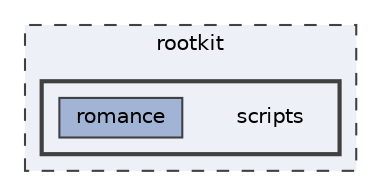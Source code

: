 digraph "scripts"
{
 // INTERACTIVE_SVG=YES
 // LATEX_PDF_SIZE
  bgcolor="transparent";
  edge [fontname=Helvetica,fontsize=10,labelfontname=Helvetica,labelfontsize=10];
  node [fontname=Helvetica,fontsize=10,shape=box,height=0.2,width=0.4];
  compound=true
  subgraph clusterdir_402360ec4962a67b7aff3737317d7e9a {
    graph [ bgcolor="#edf0f7", pencolor="grey25", label="rootkit", fontname=Helvetica,fontsize=10 style="filled,dashed", URL="dir_402360ec4962a67b7aff3737317d7e9a.html",tooltip=""]
  subgraph clusterdir_59649643c9d4b3b89d02a235d155a45a {
    graph [ bgcolor="#edf0f7", pencolor="grey25", label="", fontname=Helvetica,fontsize=10 style="filled,bold", URL="dir_59649643c9d4b3b89d02a235d155a45a.html",tooltip=""]
    dir_59649643c9d4b3b89d02a235d155a45a [shape=plaintext, label="scripts"];
  dir_708691145cca6074d6fca7a7b4f24bd9 [label="romance", fillcolor="#a2b4d6", color="grey25", style="filled", URL="dir_708691145cca6074d6fca7a7b4f24bd9.html",tooltip=""];
  }
  }
}

